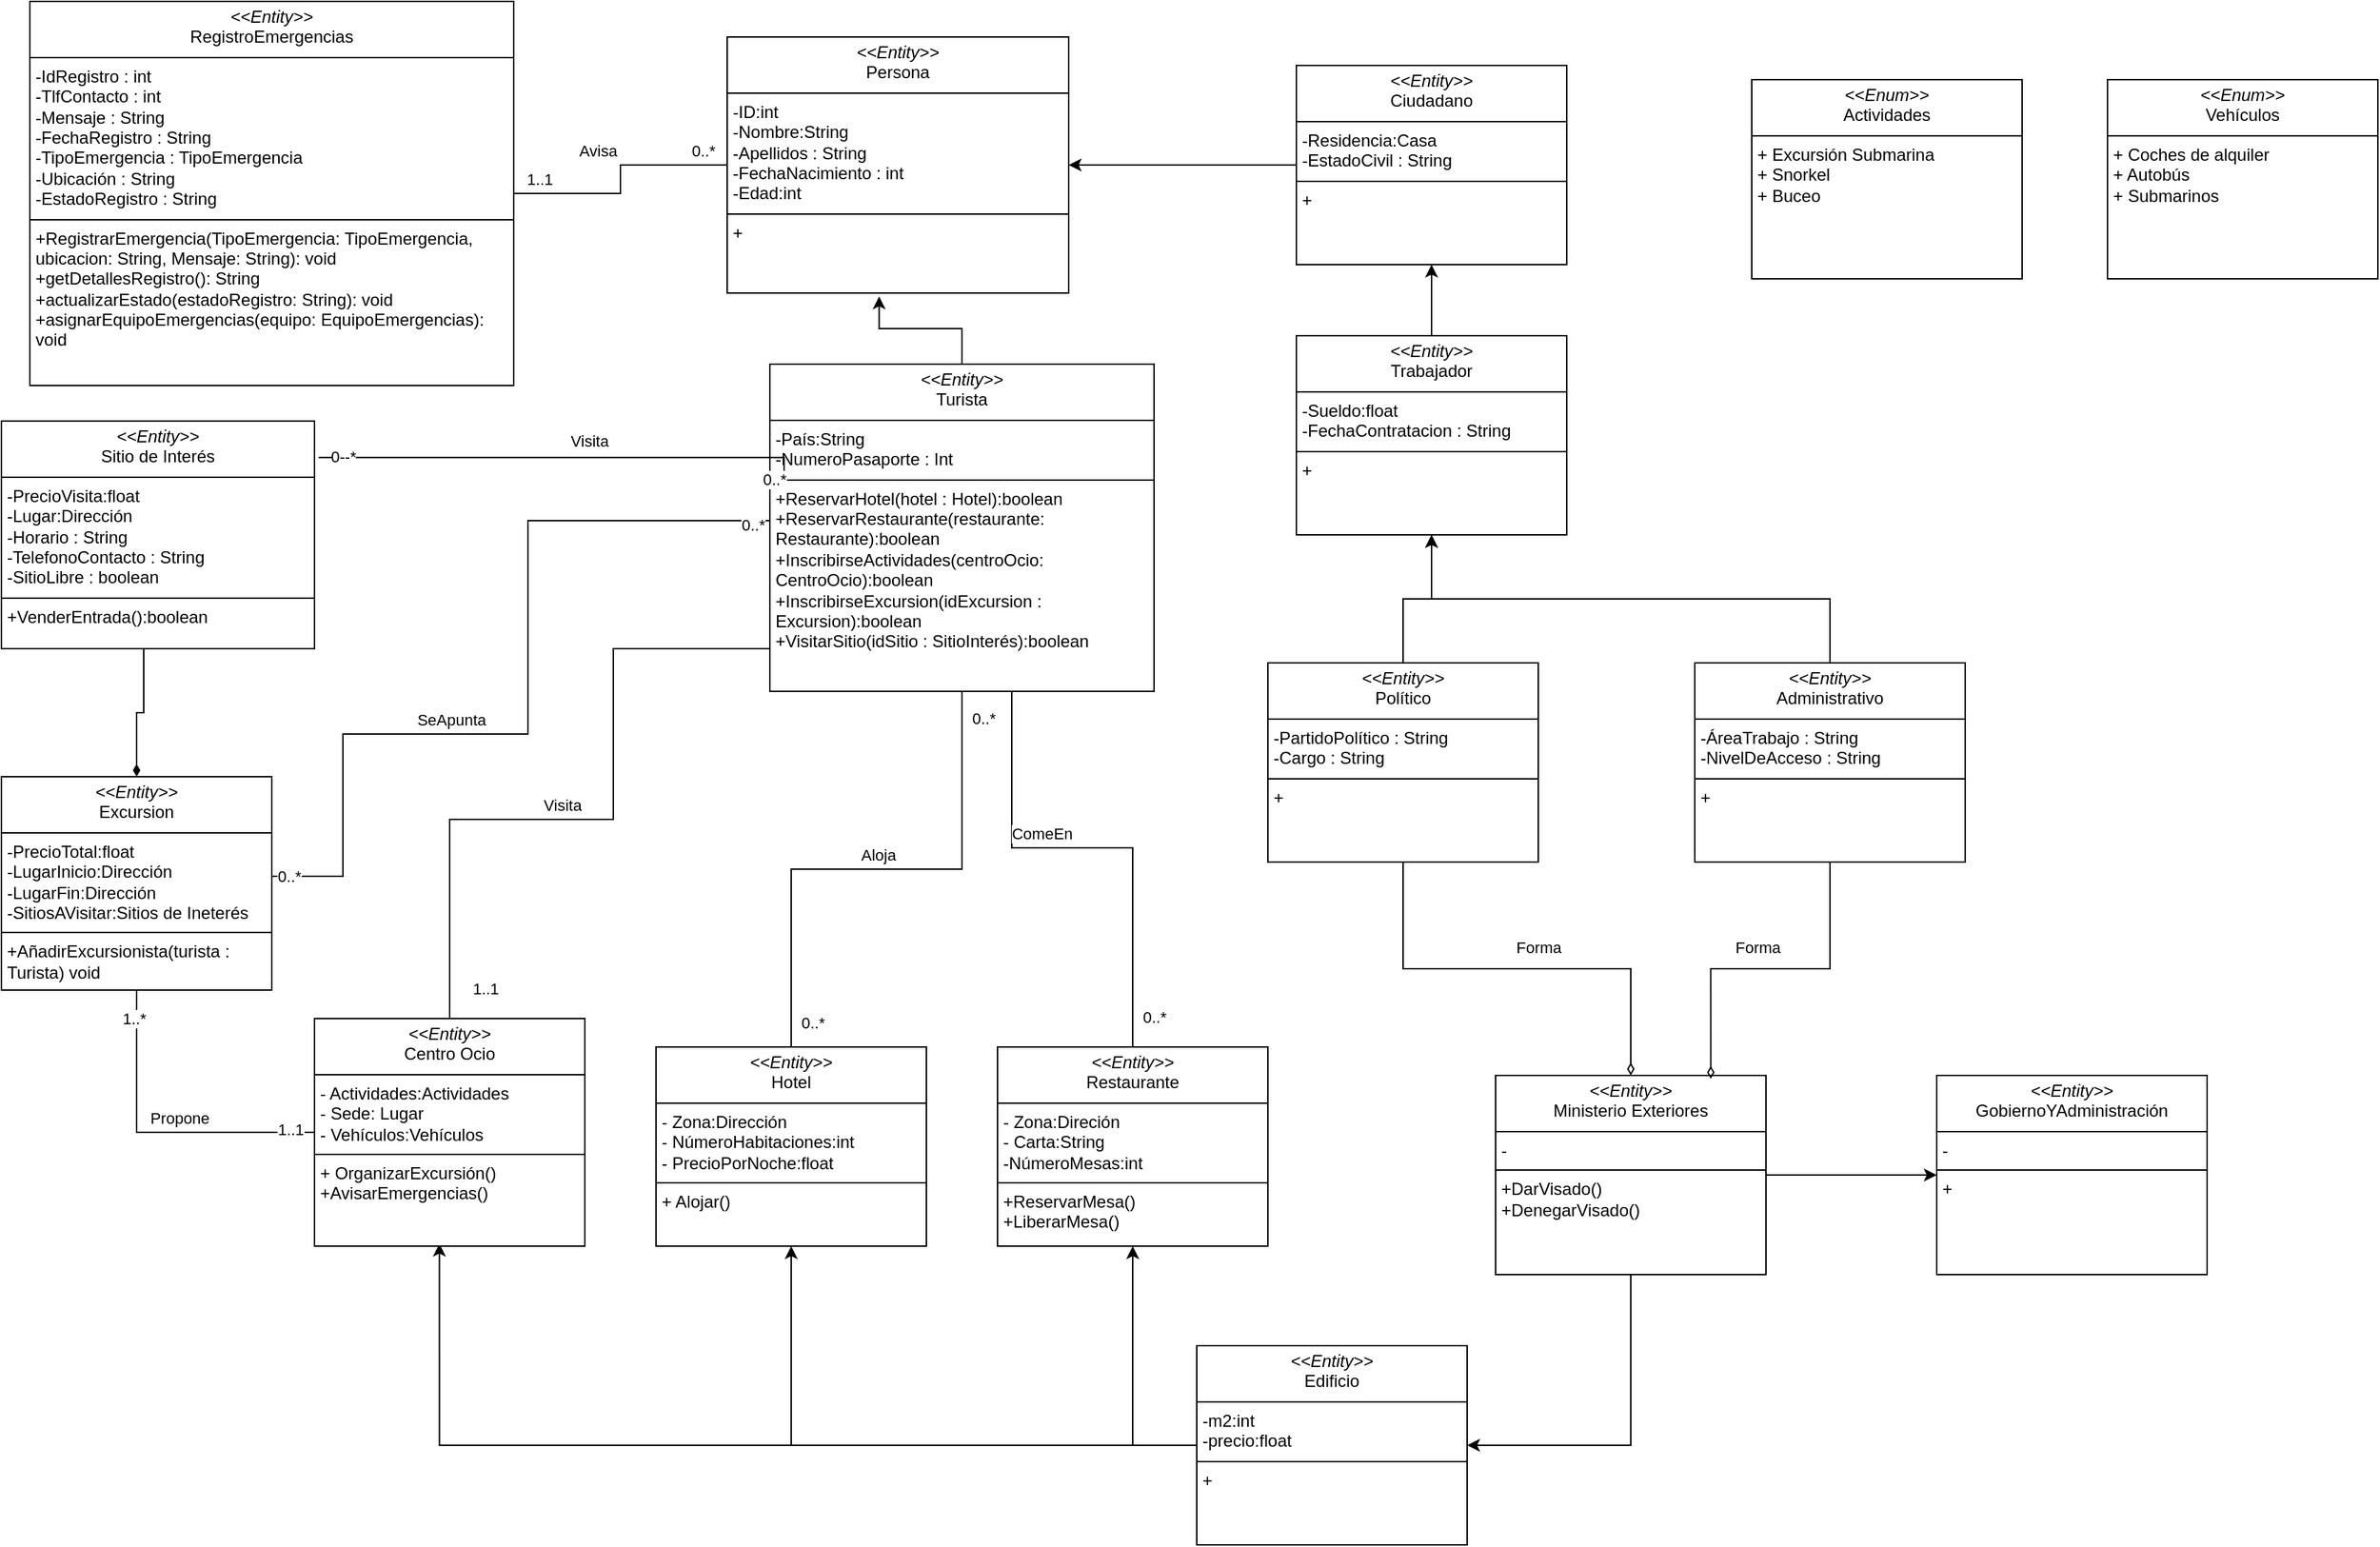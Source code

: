 <mxfile version="24.0.7" type="github">
  <diagram name="Página-1" id="nC8ETnd8YHiIk2Wr34oa">
    <mxGraphModel dx="1751" dy="1947" grid="1" gridSize="10" guides="1" tooltips="1" connect="1" arrows="1" fold="1" page="1" pageScale="1" pageWidth="827" pageHeight="1169" math="0" shadow="0">
      <root>
        <mxCell id="0" />
        <mxCell id="1" parent="0" />
        <mxCell id="zHqU6SAk2S52MBsb8gSL-17" style="edgeStyle=orthogonalEdgeStyle;rounded=0;orthogonalLoop=1;jettySize=auto;html=1;exitX=1;exitY=0.5;exitDx=0;exitDy=0;entryX=0;entryY=0.5;entryDx=0;entryDy=0;" parent="1" source="LjWpHKixSpUOW6EcBaM4-10" target="zHqU6SAk2S52MBsb8gSL-16" edge="1">
          <mxGeometry relative="1" as="geometry" />
        </mxCell>
        <mxCell id="y6rPGt6xn7y9zKj0fTZz-2" style="edgeStyle=orthogonalEdgeStyle;rounded=0;orthogonalLoop=1;jettySize=auto;html=1;exitX=0.5;exitY=1;exitDx=0;exitDy=0;entryX=1;entryY=0.5;entryDx=0;entryDy=0;" parent="1" source="LjWpHKixSpUOW6EcBaM4-10" target="y6rPGt6xn7y9zKj0fTZz-1" edge="1">
          <mxGeometry relative="1" as="geometry" />
        </mxCell>
        <mxCell id="LjWpHKixSpUOW6EcBaM4-10" value="&lt;p style=&quot;margin:0px;margin-top:4px;text-align:center;&quot;&gt;&lt;i&gt;&amp;lt;&amp;lt;Entity&amp;gt;&amp;gt;&lt;/i&gt;&lt;br&gt;Ministerio Exteriores&lt;/p&gt;&lt;hr size=&quot;1&quot; style=&quot;border-style:solid;&quot;&gt;&lt;p style=&quot;margin:0px;margin-left:4px;&quot;&gt;-&lt;/p&gt;&lt;hr size=&quot;1&quot; style=&quot;border-style:solid;&quot;&gt;&lt;p style=&quot;margin:0px;margin-left:4px;&quot;&gt;+DarVisado()&lt;/p&gt;&lt;p style=&quot;margin:0px;margin-left:4px;&quot;&gt;+DenegarVisado()&lt;/p&gt;" style="verticalAlign=top;align=left;overflow=fill;html=1;whiteSpace=wrap;" parent="1" vertex="1">
          <mxGeometry x="230" y="20" width="190" height="140" as="geometry" />
        </mxCell>
        <mxCell id="LjWpHKixSpUOW6EcBaM4-15" value="&lt;p style=&quot;margin:0px;margin-top:4px;text-align:center;&quot;&gt;&lt;i&gt;&amp;lt;&amp;lt;Entity&amp;gt;&amp;gt;&lt;/i&gt;&lt;br&gt;RegistroEmergencias&lt;/p&gt;&lt;hr size=&quot;1&quot; style=&quot;border-style:solid;&quot;&gt;&lt;p style=&quot;margin:0px;margin-left:4px;&quot;&gt;-IdRegistro : int&lt;/p&gt;&lt;p style=&quot;margin:0px;margin-left:4px;&quot;&gt;-TlfContacto : int&lt;/p&gt;&lt;p style=&quot;margin:0px;margin-left:4px;&quot;&gt;-Mensaje : String&lt;/p&gt;&lt;p style=&quot;margin:0px;margin-left:4px;&quot;&gt;-FechaRegistro : String&lt;/p&gt;&lt;p style=&quot;margin:0px;margin-left:4px;&quot;&gt;-TipoEmergencia : TipoEmergencia&lt;/p&gt;&lt;p style=&quot;margin:0px;margin-left:4px;&quot;&gt;-Ubicación : String&lt;/p&gt;&lt;p style=&quot;margin:0px;margin-left:4px;&quot;&gt;-EstadoRegistro : String&lt;/p&gt;&lt;hr size=&quot;1&quot; style=&quot;border-style:solid;&quot;&gt;&lt;p style=&quot;margin:0px;margin-left:4px;&quot;&gt;+RegistrarEmergencia(TipoEmergencia: TipoEmergencia, ubicacion: String, Mensaje: String): void&lt;/p&gt;&lt;p style=&quot;margin:0px;margin-left:4px;&quot;&gt;+getDetallesRegistro(): String&lt;/p&gt;&lt;p style=&quot;margin:0px;margin-left:4px;&quot;&gt;+actualizarEstado(estadoRegistro: String): void&lt;/p&gt;&lt;p style=&quot;margin:0px;margin-left:4px;&quot;&gt;+asignarEquipoEmergencias(equipo: EquipoEmergencias): void&lt;/p&gt;" style="verticalAlign=top;align=left;overflow=fill;html=1;whiteSpace=wrap;" parent="1" vertex="1">
          <mxGeometry x="-800" y="-735" width="340" height="270" as="geometry" />
        </mxCell>
        <mxCell id="LjWpHKixSpUOW6EcBaM4-17" value="&lt;p style=&quot;margin:0px;margin-top:4px;text-align:center;&quot;&gt;&lt;i&gt;&amp;lt;&amp;lt;Enum&amp;gt;&amp;gt;&lt;/i&gt;&lt;br&gt;Actividades&lt;/p&gt;&lt;hr size=&quot;1&quot; style=&quot;border-style:solid;&quot;&gt;&lt;p style=&quot;margin:0px;margin-left:4px;&quot;&gt;+ Excursión Submarina&lt;/p&gt;&lt;p style=&quot;margin:0px;margin-left:4px;&quot;&gt;+ Snorkel&lt;br&gt;&lt;/p&gt;&lt;p style=&quot;margin:0px;margin-left:4px;&quot;&gt;+ Buceo&lt;/p&gt;" style="verticalAlign=top;align=left;overflow=fill;html=1;whiteSpace=wrap;" parent="1" vertex="1">
          <mxGeometry x="410" y="-680" width="190" height="140" as="geometry" />
        </mxCell>
        <mxCell id="LjWpHKixSpUOW6EcBaM4-18" value="&lt;p style=&quot;margin:0px;margin-top:4px;text-align:center;&quot;&gt;&lt;i&gt;&amp;lt;&amp;lt;Enum&amp;gt;&amp;gt;&lt;/i&gt;&lt;br&gt;Vehículos&lt;/p&gt;&lt;hr size=&quot;1&quot; style=&quot;border-style:solid;&quot;&gt;&lt;p style=&quot;margin:0px;margin-left:4px;&quot;&gt;+ Coches de alquiler&lt;/p&gt;&lt;p style=&quot;margin:0px;margin-left:4px;&quot;&gt;+ Autobús&lt;br&gt;&lt;/p&gt;&lt;p style=&quot;margin:0px;margin-left:4px;&quot;&gt;+ Submarinos&lt;/p&gt;" style="verticalAlign=top;align=left;overflow=fill;html=1;whiteSpace=wrap;" parent="1" vertex="1">
          <mxGeometry x="660" y="-680" width="190" height="140" as="geometry" />
        </mxCell>
        <mxCell id="y6rPGt6xn7y9zKj0fTZz-7" style="edgeStyle=orthogonalEdgeStyle;rounded=0;orthogonalLoop=1;jettySize=auto;html=1;exitX=0.5;exitY=1;exitDx=0;exitDy=0;entryX=0.5;entryY=0;entryDx=0;entryDy=0;endArrow=none;endFill=0;" parent="1" source="LjWpHKixSpUOW6EcBaM4-20" target="LjWpHKixSpUOW6EcBaM4-35" edge="1">
          <mxGeometry relative="1" as="geometry">
            <Array as="points">
              <mxPoint x="-110" y="-300" />
              <mxPoint x="-110" y="-140" />
              <mxPoint x="-25" y="-140" />
            </Array>
          </mxGeometry>
        </mxCell>
        <mxCell id="y6rPGt6xn7y9zKj0fTZz-16" value="ComeEn" style="edgeLabel;html=1;align=center;verticalAlign=middle;resizable=0;points=[];" parent="y6rPGt6xn7y9zKj0fTZz-7" vertex="1" connectable="0">
          <mxGeometry x="0.146" y="4" relative="1" as="geometry">
            <mxPoint x="-4" y="-6" as="offset" />
          </mxGeometry>
        </mxCell>
        <mxCell id="y6rPGt6xn7y9zKj0fTZz-17" value="0..*" style="edgeLabel;html=1;align=center;verticalAlign=middle;resizable=0;points=[];" parent="y6rPGt6xn7y9zKj0fTZz-7" vertex="1" connectable="0">
          <mxGeometry x="-0.653" y="-2" relative="1" as="geometry">
            <mxPoint x="12" as="offset" />
          </mxGeometry>
        </mxCell>
        <mxCell id="y6rPGt6xn7y9zKj0fTZz-18" value="0..*" style="edgeLabel;html=1;align=center;verticalAlign=middle;resizable=0;points=[];" parent="y6rPGt6xn7y9zKj0fTZz-7" vertex="1" connectable="0">
          <mxGeometry x="0.885" y="-1" relative="1" as="geometry">
            <mxPoint x="16" y="6" as="offset" />
          </mxGeometry>
        </mxCell>
        <mxCell id="y6rPGt6xn7y9zKj0fTZz-26" style="edgeStyle=orthogonalEdgeStyle;rounded=0;orthogonalLoop=1;jettySize=auto;html=1;exitX=0.5;exitY=1;exitDx=0;exitDy=0;entryX=0.5;entryY=0;entryDx=0;entryDy=0;endArrow=none;endFill=0;" parent="1" source="LjWpHKixSpUOW6EcBaM4-20" target="LjWpHKixSpUOW6EcBaM4-29" edge="1">
          <mxGeometry relative="1" as="geometry" />
        </mxCell>
        <mxCell id="y6rPGt6xn7y9zKj0fTZz-28" value="0..*" style="edgeLabel;html=1;align=center;verticalAlign=middle;resizable=0;points=[];" parent="y6rPGt6xn7y9zKj0fTZz-26" vertex="1" connectable="0">
          <mxGeometry x="-0.879" y="5" relative="1" as="geometry">
            <mxPoint x="10" y="-4" as="offset" />
          </mxGeometry>
        </mxCell>
        <mxCell id="y6rPGt6xn7y9zKj0fTZz-29" value="0..*" style="edgeLabel;html=1;align=center;verticalAlign=middle;resizable=0;points=[];" parent="y6rPGt6xn7y9zKj0fTZz-26" vertex="1" connectable="0">
          <mxGeometry x="0.91" y="3" relative="1" as="geometry">
            <mxPoint x="12" y="-1" as="offset" />
          </mxGeometry>
        </mxCell>
        <mxCell id="y6rPGt6xn7y9zKj0fTZz-30" value="Aloja" style="edgeLabel;html=1;align=center;verticalAlign=middle;resizable=0;points=[];" parent="y6rPGt6xn7y9zKj0fTZz-26" vertex="1" connectable="0">
          <mxGeometry x="-0.018" y="-2" relative="1" as="geometry">
            <mxPoint x="-3" y="-8" as="offset" />
          </mxGeometry>
        </mxCell>
        <mxCell id="y6rPGt6xn7y9zKj0fTZz-27" style="edgeStyle=orthogonalEdgeStyle;rounded=0;orthogonalLoop=1;jettySize=auto;html=1;exitX=0.25;exitY=1;exitDx=0;exitDy=0;entryX=0.5;entryY=0;entryDx=0;entryDy=0;endArrow=none;endFill=0;" parent="1" source="LjWpHKixSpUOW6EcBaM4-20" target="LjWpHKixSpUOW6EcBaM4-5" edge="1">
          <mxGeometry relative="1" as="geometry">
            <Array as="points">
              <mxPoint x="-222" y="-280" />
              <mxPoint x="-390" y="-280" />
              <mxPoint x="-390" y="-160" />
              <mxPoint x="-505" y="-160" />
            </Array>
          </mxGeometry>
        </mxCell>
        <mxCell id="y6rPGt6xn7y9zKj0fTZz-31" value="0..*" style="edgeLabel;html=1;align=center;verticalAlign=middle;resizable=0;points=[];" parent="y6rPGt6xn7y9zKj0fTZz-27" vertex="1" connectable="0">
          <mxGeometry x="-0.854" relative="1" as="geometry">
            <mxPoint y="10" as="offset" />
          </mxGeometry>
        </mxCell>
        <mxCell id="y6rPGt6xn7y9zKj0fTZz-32" value="1..1" style="edgeLabel;html=1;align=center;verticalAlign=middle;resizable=0;points=[];" parent="y6rPGt6xn7y9zKj0fTZz-27" vertex="1" connectable="0">
          <mxGeometry x="0.879" y="2" relative="1" as="geometry">
            <mxPoint x="23" y="14" as="offset" />
          </mxGeometry>
        </mxCell>
        <mxCell id="y6rPGt6xn7y9zKj0fTZz-33" value="Visita" style="edgeLabel;html=1;align=center;verticalAlign=middle;resizable=0;points=[];" parent="y6rPGt6xn7y9zKj0fTZz-27" vertex="1" connectable="0">
          <mxGeometry x="0.25" y="-2" relative="1" as="geometry">
            <mxPoint y="-8" as="offset" />
          </mxGeometry>
        </mxCell>
        <mxCell id="y6rPGt6xn7y9zKj0fTZz-41" style="edgeStyle=orthogonalEdgeStyle;rounded=0;orthogonalLoop=1;jettySize=auto;html=1;exitX=0;exitY=0.5;exitDx=0;exitDy=0;entryX=1;entryY=0.5;entryDx=0;entryDy=0;endArrow=none;endFill=0;" parent="1" source="LjWpHKixSpUOW6EcBaM4-20" target="y6rPGt6xn7y9zKj0fTZz-38" edge="1">
          <mxGeometry relative="1" as="geometry">
            <Array as="points">
              <mxPoint x="-450" y="-370" />
              <mxPoint x="-450" y="-220" />
              <mxPoint x="-580" y="-220" />
              <mxPoint x="-580" y="-120" />
            </Array>
          </mxGeometry>
        </mxCell>
        <mxCell id="y6rPGt6xn7y9zKj0fTZz-42" value="SeApunta" style="edgeLabel;html=1;align=center;verticalAlign=middle;resizable=0;points=[];" parent="y6rPGt6xn7y9zKj0fTZz-41" vertex="1" connectable="0">
          <mxGeometry x="0.242" y="-4" relative="1" as="geometry">
            <mxPoint y="-6" as="offset" />
          </mxGeometry>
        </mxCell>
        <mxCell id="y6rPGt6xn7y9zKj0fTZz-48" value="0..*" style="edgeLabel;html=1;align=center;verticalAlign=middle;resizable=0;points=[];" parent="y6rPGt6xn7y9zKj0fTZz-41" vertex="1" connectable="0">
          <mxGeometry x="-0.945" y="3" relative="1" as="geometry">
            <mxPoint as="offset" />
          </mxGeometry>
        </mxCell>
        <mxCell id="y6rPGt6xn7y9zKj0fTZz-49" value="0..*" style="edgeLabel;html=1;align=center;verticalAlign=middle;resizable=0;points=[];" parent="y6rPGt6xn7y9zKj0fTZz-41" vertex="1" connectable="0">
          <mxGeometry x="0.944" relative="1" as="geometry">
            <mxPoint as="offset" />
          </mxGeometry>
        </mxCell>
        <mxCell id="LjWpHKixSpUOW6EcBaM4-20" value="&lt;p style=&quot;margin:0px;margin-top:4px;text-align:center;&quot;&gt;&lt;i&gt;&amp;lt;&amp;lt;Entity&amp;gt;&amp;gt;&lt;/i&gt;&lt;br&gt;Turista&lt;/p&gt;&lt;hr size=&quot;1&quot; style=&quot;border-style:solid;&quot;&gt;&lt;p style=&quot;margin:0px;margin-left:4px;&quot;&gt;-País:String&lt;/p&gt;&lt;p style=&quot;margin:0px;margin-left:4px;&quot;&gt;-NumeroPasaporte : Int&lt;/p&gt;&lt;hr size=&quot;1&quot; style=&quot;border-style:solid;&quot;&gt;&lt;p style=&quot;margin:0px;margin-left:4px;&quot;&gt;+ReservarHotel(hotel : Hotel):boolean&lt;/p&gt;&lt;p style=&quot;margin: 0px 0px 0px 4px;&quot;&gt;+ReservarRestaurante(restaurante: Restaurante):boolean&lt;/p&gt;&lt;p style=&quot;margin: 0px 0px 0px 4px;&quot;&gt;+InscribirseActividades(centroOcio: C&lt;span style=&quot;background-color: initial;&quot;&gt;entroOcio&lt;/span&gt;&lt;span style=&quot;background-color: initial;&quot;&gt;):boolean&lt;/span&gt;&lt;/p&gt;&lt;p style=&quot;margin: 0px 0px 0px 4px;&quot;&gt;&lt;span style=&quot;background-color: initial;&quot;&gt;+InscribirseExcursion(idExcursion : Excursion):boolean&lt;/span&gt;&lt;/p&gt;&lt;p style=&quot;margin: 0px 0px 0px 4px;&quot;&gt;&lt;span style=&quot;background-color: initial;&quot;&gt;+VisitarSitio(idSitio : SitioInterés):boolean&lt;/span&gt;&lt;/p&gt;&lt;p style=&quot;margin: 0px 0px 0px 4px;&quot;&gt;&lt;br&gt;&lt;/p&gt;&lt;p style=&quot;margin: 0px 0px 0px 4px;&quot;&gt;&lt;br&gt;&lt;/p&gt;&lt;p style=&quot;margin:0px;margin-left:4px;&quot;&gt;&lt;br&gt;&lt;/p&gt;" style="verticalAlign=top;align=left;overflow=fill;html=1;whiteSpace=wrap;" parent="1" vertex="1">
          <mxGeometry x="-280" y="-480" width="270" height="230" as="geometry" />
        </mxCell>
        <mxCell id="LjWpHKixSpUOW6EcBaM4-23" style="edgeStyle=orthogonalEdgeStyle;rounded=0;orthogonalLoop=1;jettySize=auto;html=1;exitX=0.5;exitY=1;exitDx=0;exitDy=0;entryX=0.5;entryY=0;entryDx=0;entryDy=0;endArrow=diamondThin;endFill=0;startArrow=none;startFill=0;" parent="1" source="LjWpHKixSpUOW6EcBaM4-22" target="LjWpHKixSpUOW6EcBaM4-10" edge="1">
          <mxGeometry relative="1" as="geometry" />
        </mxCell>
        <mxCell id="LjWpHKixSpUOW6EcBaM4-24" value="Forma" style="edgeLabel;html=1;align=center;verticalAlign=middle;resizable=0;points=[];" parent="LjWpHKixSpUOW6EcBaM4-23" vertex="1" connectable="0">
          <mxGeometry x="-0.06" y="-3" relative="1" as="geometry">
            <mxPoint x="24" y="-18" as="offset" />
          </mxGeometry>
        </mxCell>
        <mxCell id="zHqU6SAk2S52MBsb8gSL-7" style="edgeStyle=orthogonalEdgeStyle;rounded=0;orthogonalLoop=1;jettySize=auto;html=1;exitX=0.5;exitY=0;exitDx=0;exitDy=0;entryX=0.5;entryY=1;entryDx=0;entryDy=0;" parent="1" source="LjWpHKixSpUOW6EcBaM4-22" target="zHqU6SAk2S52MBsb8gSL-3" edge="1">
          <mxGeometry relative="1" as="geometry" />
        </mxCell>
        <mxCell id="LjWpHKixSpUOW6EcBaM4-22" value="&lt;p style=&quot;margin:0px;margin-top:4px;text-align:center;&quot;&gt;&lt;i&gt;&amp;lt;&amp;lt;Entity&amp;gt;&amp;gt;&lt;/i&gt;&lt;br&gt;Político&lt;/p&gt;&lt;hr size=&quot;1&quot; style=&quot;border-style:solid;&quot;&gt;&lt;p style=&quot;margin:0px;margin-left:4px;&quot;&gt;-PartidoPolítico : String&lt;/p&gt;&lt;p style=&quot;margin:0px;margin-left:4px;&quot;&gt;-Cargo : String&lt;/p&gt;&lt;hr size=&quot;1&quot; style=&quot;border-style:solid;&quot;&gt;&lt;p style=&quot;margin:0px;margin-left:4px;&quot;&gt;+&lt;/p&gt;&lt;p style=&quot;margin:0px;margin-left:4px;&quot;&gt;&lt;br&gt;&lt;/p&gt;" style="verticalAlign=top;align=left;overflow=fill;html=1;whiteSpace=wrap;" parent="1" vertex="1">
          <mxGeometry x="70" y="-270" width="190" height="140" as="geometry" />
        </mxCell>
        <mxCell id="LjWpHKixSpUOW6EcBaM4-29" value="&lt;p style=&quot;margin:0px;margin-top:4px;text-align:center;&quot;&gt;&lt;i&gt;&amp;lt;&amp;lt;Entity&amp;gt;&amp;gt;&lt;/i&gt;&lt;br&gt;Hotel&lt;/p&gt;&lt;hr size=&quot;1&quot; style=&quot;border-style:solid;&quot;&gt;&lt;p style=&quot;margin:0px;margin-left:4px;&quot;&gt;- Zona:Dirección&lt;/p&gt;&lt;p style=&quot;margin:0px;margin-left:4px;&quot;&gt;- NúmeroHabitaciones:int&lt;/p&gt;&lt;p style=&quot;margin:0px;margin-left:4px;&quot;&gt;- PrecioPorNoche:float&lt;/p&gt;&lt;hr size=&quot;1&quot; style=&quot;border-style:solid;&quot;&gt;&lt;p style=&quot;margin:0px;margin-left:4px;&quot;&gt;+ Alojar()&lt;/p&gt;&lt;p style=&quot;margin:0px;margin-left:4px;&quot;&gt;&lt;br&gt;&lt;/p&gt;&lt;p style=&quot;margin:0px;margin-left:4px;&quot;&gt;&lt;br&gt;&lt;/p&gt;" style="verticalAlign=top;align=left;overflow=fill;html=1;whiteSpace=wrap;" parent="1" vertex="1">
          <mxGeometry x="-360" width="190" height="140" as="geometry" />
        </mxCell>
        <mxCell id="LjWpHKixSpUOW6EcBaM4-35" value="&lt;p style=&quot;margin:0px;margin-top:4px;text-align:center;&quot;&gt;&lt;i&gt;&amp;lt;&amp;lt;Entity&amp;gt;&amp;gt;&lt;/i&gt;&lt;br&gt;Restaurante&lt;/p&gt;&lt;hr size=&quot;1&quot; style=&quot;border-style:solid;&quot;&gt;&lt;p style=&quot;margin:0px;margin-left:4px;&quot;&gt;- Zona:Direción&lt;/p&gt;&lt;p style=&quot;margin:0px;margin-left:4px;&quot;&gt;- Carta:String&lt;/p&gt;&lt;p style=&quot;margin:0px;margin-left:4px;&quot;&gt;-NúmeroMesas:int&lt;/p&gt;&lt;hr size=&quot;1&quot; style=&quot;border-style:solid;&quot;&gt;&lt;p style=&quot;margin:0px;margin-left:4px;&quot;&gt;+ReservarMesa()&lt;/p&gt;&lt;p style=&quot;margin:0px;margin-left:4px;&quot;&gt;+LiberarMesa()&lt;/p&gt;&lt;p style=&quot;margin:0px;margin-left:4px;&quot;&gt;&lt;br&gt;&lt;/p&gt;" style="verticalAlign=top;align=left;overflow=fill;html=1;whiteSpace=wrap;" parent="1" vertex="1">
          <mxGeometry x="-120" width="190" height="140" as="geometry" />
        </mxCell>
        <mxCell id="y6rPGt6xn7y9zKj0fTZz-47" style="edgeStyle=orthogonalEdgeStyle;rounded=0;orthogonalLoop=1;jettySize=auto;html=1;exitX=0.5;exitY=1;exitDx=0;exitDy=0;entryX=0.5;entryY=0;entryDx=0;entryDy=0;endArrow=diamondThin;endFill=1;" parent="1" source="LjWpHKixSpUOW6EcBaM4-45" target="y6rPGt6xn7y9zKj0fTZz-38" edge="1">
          <mxGeometry relative="1" as="geometry">
            <Array as="points">
              <mxPoint x="-720" y="-280" />
              <mxPoint x="-720" y="-235" />
              <mxPoint x="-725" y="-235" />
            </Array>
          </mxGeometry>
        </mxCell>
        <mxCell id="LjWpHKixSpUOW6EcBaM4-45" value="&lt;p style=&quot;margin:0px;margin-top:4px;text-align:center;&quot;&gt;&lt;i&gt;&amp;lt;&amp;lt;Entity&amp;gt;&amp;gt;&lt;/i&gt;&lt;br&gt;Sitio de Interés&lt;/p&gt;&lt;hr size=&quot;1&quot; style=&quot;border-style:solid;&quot;&gt;&lt;p style=&quot;margin:0px;margin-left:4px;&quot;&gt;&lt;span style=&quot;background-color: initial;&quot;&gt;-PrecioVisita:float&lt;/span&gt;&lt;br&gt;&lt;/p&gt;&lt;p style=&quot;margin:0px;margin-left:4px;&quot;&gt;-Lugar:Dirección&lt;/p&gt;&lt;p style=&quot;margin:0px;margin-left:4px;&quot;&gt;-Horario : String&lt;/p&gt;&lt;p style=&quot;margin:0px;margin-left:4px;&quot;&gt;-TelefonoContacto : String&lt;/p&gt;&lt;p style=&quot;margin:0px;margin-left:4px;&quot;&gt;-SitioLibre : boolean&lt;/p&gt;&lt;hr size=&quot;1&quot; style=&quot;border-style:solid;&quot;&gt;&lt;p style=&quot;margin:0px;margin-left:4px;&quot;&gt;+VenderEntrada():boolean&lt;/p&gt;" style="verticalAlign=top;align=left;overflow=fill;html=1;whiteSpace=wrap;" parent="1" vertex="1">
          <mxGeometry x="-820" y="-440" width="220" height="160" as="geometry" />
        </mxCell>
        <mxCell id="y6rPGt6xn7y9zKj0fTZz-34" style="edgeStyle=orthogonalEdgeStyle;rounded=0;orthogonalLoop=1;jettySize=auto;html=1;exitX=0;exitY=0.5;exitDx=0;exitDy=0;entryX=1;entryY=0.5;entryDx=0;entryDy=0;endArrow=none;endFill=0;" parent="1" source="zHqU6SAk2S52MBsb8gSL-1" target="LjWpHKixSpUOW6EcBaM4-15" edge="1">
          <mxGeometry relative="1" as="geometry" />
        </mxCell>
        <mxCell id="y6rPGt6xn7y9zKj0fTZz-35" value="Avisa" style="edgeLabel;html=1;align=center;verticalAlign=middle;resizable=0;points=[];" parent="y6rPGt6xn7y9zKj0fTZz-34" vertex="1" connectable="0">
          <mxGeometry x="-0.134" y="-2" relative="1" as="geometry">
            <mxPoint x="-18" y="-8" as="offset" />
          </mxGeometry>
        </mxCell>
        <mxCell id="y6rPGt6xn7y9zKj0fTZz-36" value="1..1" style="edgeLabel;html=1;align=center;verticalAlign=middle;resizable=0;points=[];" parent="y6rPGt6xn7y9zKj0fTZz-34" vertex="1" connectable="0">
          <mxGeometry x="0.77" relative="1" as="geometry">
            <mxPoint x="-2" y="-10" as="offset" />
          </mxGeometry>
        </mxCell>
        <mxCell id="y6rPGt6xn7y9zKj0fTZz-37" value="0..*" style="edgeLabel;html=1;align=center;verticalAlign=middle;resizable=0;points=[];" parent="y6rPGt6xn7y9zKj0fTZz-34" vertex="1" connectable="0">
          <mxGeometry x="-0.741" relative="1" as="geometry">
            <mxPoint x="5" y="-10" as="offset" />
          </mxGeometry>
        </mxCell>
        <mxCell id="zHqU6SAk2S52MBsb8gSL-1" value="&lt;p style=&quot;margin:0px;margin-top:4px;text-align:center;&quot;&gt;&lt;i&gt;&amp;lt;&amp;lt;Entity&amp;gt;&amp;gt;&lt;/i&gt;&lt;br&gt;Persona&lt;/p&gt;&lt;hr size=&quot;1&quot; style=&quot;border-style:solid;&quot;&gt;&lt;p style=&quot;margin:0px;margin-left:4px;&quot;&gt;-&lt;span style=&quot;background-color: initial;&quot;&gt;ID:int&lt;/span&gt;&lt;/p&gt;&lt;p style=&quot;margin: 0px 0px 0px 4px;&quot;&gt;-Nombre:String&lt;/p&gt;&lt;p style=&quot;margin: 0px 0px 0px 4px;&quot;&gt;-Apellidos : String&lt;/p&gt;&lt;p style=&quot;margin: 0px 0px 0px 4px;&quot;&gt;-FechaNacimiento : int&lt;/p&gt;&lt;p style=&quot;margin: 0px 0px 0px 4px;&quot;&gt;-Edad:int&lt;/p&gt;&lt;hr size=&quot;1&quot; style=&quot;border-style:solid;&quot;&gt;&lt;p style=&quot;margin:0px;margin-left:4px;&quot;&gt;+&lt;/p&gt;&lt;p style=&quot;margin:0px;margin-left:4px;&quot;&gt;&lt;br&gt;&lt;/p&gt;" style="verticalAlign=top;align=left;overflow=fill;html=1;whiteSpace=wrap;" parent="1" vertex="1">
          <mxGeometry x="-310" y="-710" width="240" height="180" as="geometry" />
        </mxCell>
        <mxCell id="zHqU6SAk2S52MBsb8gSL-5" style="edgeStyle=orthogonalEdgeStyle;rounded=0;orthogonalLoop=1;jettySize=auto;html=1;exitX=0;exitY=0.5;exitDx=0;exitDy=0;" parent="1" source="zHqU6SAk2S52MBsb8gSL-2" target="zHqU6SAk2S52MBsb8gSL-1" edge="1">
          <mxGeometry relative="1" as="geometry" />
        </mxCell>
        <mxCell id="zHqU6SAk2S52MBsb8gSL-2" value="&lt;p style=&quot;margin:0px;margin-top:4px;text-align:center;&quot;&gt;&lt;i&gt;&amp;lt;&amp;lt;Entity&amp;gt;&amp;gt;&lt;/i&gt;&lt;br&gt;Ciudadano&lt;/p&gt;&lt;hr size=&quot;1&quot; style=&quot;border-style:solid;&quot;&gt;&lt;p style=&quot;margin:0px;margin-left:4px;&quot;&gt;&lt;span style=&quot;background-color: initial;&quot;&gt;-Residencia:Casa&lt;/span&gt;&lt;br&gt;&lt;/p&gt;&lt;p style=&quot;margin:0px;margin-left:4px;&quot;&gt;&lt;span style=&quot;background-color: initial;&quot;&gt;-EstadoCivil : String&lt;/span&gt;&lt;/p&gt;&lt;hr size=&quot;1&quot; style=&quot;border-style:solid;&quot;&gt;&lt;p style=&quot;margin:0px;margin-left:4px;&quot;&gt;+&lt;/p&gt;&lt;p style=&quot;margin:0px;margin-left:4px;&quot;&gt;&lt;br&gt;&lt;/p&gt;" style="verticalAlign=top;align=left;overflow=fill;html=1;whiteSpace=wrap;" parent="1" vertex="1">
          <mxGeometry x="90" y="-690" width="190" height="140" as="geometry" />
        </mxCell>
        <mxCell id="zHqU6SAk2S52MBsb8gSL-6" style="edgeStyle=orthogonalEdgeStyle;rounded=0;orthogonalLoop=1;jettySize=auto;html=1;exitX=0.5;exitY=0;exitDx=0;exitDy=0;" parent="1" source="zHqU6SAk2S52MBsb8gSL-3" target="zHqU6SAk2S52MBsb8gSL-2" edge="1">
          <mxGeometry relative="1" as="geometry" />
        </mxCell>
        <mxCell id="zHqU6SAk2S52MBsb8gSL-3" value="&lt;p style=&quot;margin:0px;margin-top:4px;text-align:center;&quot;&gt;&lt;i&gt;&amp;lt;&amp;lt;Entity&amp;gt;&amp;gt;&lt;/i&gt;&lt;br&gt;Trabajador&lt;/p&gt;&lt;hr size=&quot;1&quot; style=&quot;border-style:solid;&quot;&gt;&lt;p style=&quot;margin:0px;margin-left:4px;&quot;&gt;-Sueldo:float&lt;/p&gt;&lt;p style=&quot;margin:0px;margin-left:4px;&quot;&gt;-FechaContratacion : String&lt;/p&gt;&lt;hr size=&quot;1&quot; style=&quot;border-style:solid;&quot;&gt;&lt;p style=&quot;margin:0px;margin-left:4px;&quot;&gt;+&lt;/p&gt;&lt;p style=&quot;margin:0px;margin-left:4px;&quot;&gt;&lt;br&gt;&lt;/p&gt;" style="verticalAlign=top;align=left;overflow=fill;html=1;whiteSpace=wrap;" parent="1" vertex="1">
          <mxGeometry x="90" y="-500" width="190" height="140" as="geometry" />
        </mxCell>
        <mxCell id="zHqU6SAk2S52MBsb8gSL-8" style="edgeStyle=orthogonalEdgeStyle;rounded=0;orthogonalLoop=1;jettySize=auto;html=1;exitX=0.5;exitY=0;exitDx=0;exitDy=0;entryX=0.5;entryY=1;entryDx=0;entryDy=0;" parent="1" source="zHqU6SAk2S52MBsb8gSL-4" target="zHqU6SAk2S52MBsb8gSL-3" edge="1">
          <mxGeometry relative="1" as="geometry" />
        </mxCell>
        <mxCell id="zHqU6SAk2S52MBsb8gSL-11" style="edgeStyle=orthogonalEdgeStyle;rounded=0;orthogonalLoop=1;jettySize=auto;html=1;exitX=0.5;exitY=1;exitDx=0;exitDy=0;entryX=0.796;entryY=0.017;entryDx=0;entryDy=0;endArrow=diamondThin;endFill=0;entryPerimeter=0;" parent="1" source="zHqU6SAk2S52MBsb8gSL-4" target="LjWpHKixSpUOW6EcBaM4-10" edge="1">
          <mxGeometry relative="1" as="geometry">
            <mxPoint x="475" y="-130" as="sourcePoint" />
            <mxPoint x="280" y="130" as="targetPoint" />
          </mxGeometry>
        </mxCell>
        <mxCell id="zHqU6SAk2S52MBsb8gSL-12" value="Forma" style="edgeLabel;html=1;align=center;verticalAlign=middle;resizable=0;points=[];" parent="zHqU6SAk2S52MBsb8gSL-11" vertex="1" connectable="0">
          <mxGeometry x="-0.542" relative="1" as="geometry">
            <mxPoint x="-51" y="6" as="offset" />
          </mxGeometry>
        </mxCell>
        <mxCell id="zHqU6SAk2S52MBsb8gSL-4" value="&lt;p style=&quot;margin:0px;margin-top:4px;text-align:center;&quot;&gt;&lt;i&gt;&amp;lt;&amp;lt;Entity&amp;gt;&amp;gt;&lt;/i&gt;&lt;br&gt;Administrativo&lt;/p&gt;&lt;hr size=&quot;1&quot; style=&quot;border-style:solid;&quot;&gt;&lt;p style=&quot;margin:0px;margin-left:4px;&quot;&gt;-ÁreaTrabajo : String&lt;/p&gt;&lt;p style=&quot;margin:0px;margin-left:4px;&quot;&gt;-NivelDeAcceso : String&lt;/p&gt;&lt;hr size=&quot;1&quot; style=&quot;border-style:solid;&quot;&gt;&lt;p style=&quot;margin:0px;margin-left:4px;&quot;&gt;+&lt;/p&gt;&lt;p style=&quot;margin:0px;margin-left:4px;&quot;&gt;&lt;br&gt;&lt;/p&gt;" style="verticalAlign=top;align=left;overflow=fill;html=1;whiteSpace=wrap;" parent="1" vertex="1">
          <mxGeometry x="370" y="-270" width="190" height="140" as="geometry" />
        </mxCell>
        <mxCell id="zHqU6SAk2S52MBsb8gSL-9" style="edgeStyle=orthogonalEdgeStyle;rounded=0;orthogonalLoop=1;jettySize=auto;html=1;exitX=0.5;exitY=0;exitDx=0;exitDy=0;entryX=0.445;entryY=1.013;entryDx=0;entryDy=0;entryPerimeter=0;" parent="1" source="LjWpHKixSpUOW6EcBaM4-20" target="zHqU6SAk2S52MBsb8gSL-1" edge="1">
          <mxGeometry relative="1" as="geometry" />
        </mxCell>
        <mxCell id="zHqU6SAk2S52MBsb8gSL-16" value="&lt;p style=&quot;margin:0px;margin-top:4px;text-align:center;&quot;&gt;&lt;i&gt;&amp;lt;&amp;lt;Entity&amp;gt;&amp;gt;&lt;/i&gt;&lt;br&gt;GobiernoYAdministración&lt;/p&gt;&lt;hr size=&quot;1&quot; style=&quot;border-style:solid;&quot;&gt;&lt;p style=&quot;margin:0px;margin-left:4px;&quot;&gt;-&lt;/p&gt;&lt;hr size=&quot;1&quot; style=&quot;border-style:solid;&quot;&gt;&lt;p style=&quot;margin:0px;margin-left:4px;&quot;&gt;+&lt;/p&gt;&lt;p style=&quot;margin:0px;margin-left:4px;&quot;&gt;&lt;br&gt;&lt;/p&gt;" style="verticalAlign=top;align=left;overflow=fill;html=1;whiteSpace=wrap;" parent="1" vertex="1">
          <mxGeometry x="540" y="20" width="190" height="140" as="geometry" />
        </mxCell>
        <mxCell id="y6rPGt6xn7y9zKj0fTZz-3" style="edgeStyle=orthogonalEdgeStyle;rounded=0;orthogonalLoop=1;jettySize=auto;html=1;exitX=0;exitY=0.5;exitDx=0;exitDy=0;" parent="1" source="y6rPGt6xn7y9zKj0fTZz-1" target="LjWpHKixSpUOW6EcBaM4-35" edge="1">
          <mxGeometry relative="1" as="geometry" />
        </mxCell>
        <mxCell id="y6rPGt6xn7y9zKj0fTZz-5" style="edgeStyle=orthogonalEdgeStyle;rounded=0;orthogonalLoop=1;jettySize=auto;html=1;exitX=0;exitY=0.5;exitDx=0;exitDy=0;entryX=0.5;entryY=1;entryDx=0;entryDy=0;" parent="1" source="y6rPGt6xn7y9zKj0fTZz-1" target="LjWpHKixSpUOW6EcBaM4-29" edge="1">
          <mxGeometry relative="1" as="geometry" />
        </mxCell>
        <mxCell id="y6rPGt6xn7y9zKj0fTZz-1" value="&lt;p style=&quot;margin:0px;margin-top:4px;text-align:center;&quot;&gt;&lt;i&gt;&amp;lt;&amp;lt;Entity&amp;gt;&amp;gt;&lt;/i&gt;&lt;br&gt;Edificio&lt;/p&gt;&lt;hr size=&quot;1&quot; style=&quot;border-style:solid;&quot;&gt;&lt;p style=&quot;margin:0px;margin-left:4px;&quot;&gt;-m2:int&lt;/p&gt;&lt;p style=&quot;margin:0px;margin-left:4px;&quot;&gt;-precio:float&lt;/p&gt;&lt;hr size=&quot;1&quot; style=&quot;border-style:solid;&quot;&gt;&lt;p style=&quot;margin:0px;margin-left:4px;&quot;&gt;+&lt;/p&gt;&lt;p style=&quot;margin:0px;margin-left:4px;&quot;&gt;&lt;br&gt;&lt;/p&gt;" style="verticalAlign=top;align=left;overflow=fill;html=1;whiteSpace=wrap;" parent="1" vertex="1">
          <mxGeometry x="20" y="210" width="190" height="140" as="geometry" />
        </mxCell>
        <mxCell id="y6rPGt6xn7y9zKj0fTZz-4" style="edgeStyle=orthogonalEdgeStyle;rounded=0;orthogonalLoop=1;jettySize=auto;html=1;exitX=0;exitY=0.5;exitDx=0;exitDy=0;entryX=0.462;entryY=0.989;entryDx=0;entryDy=0;entryPerimeter=0;" parent="1" source="y6rPGt6xn7y9zKj0fTZz-1" target="LjWpHKixSpUOW6EcBaM4-5" edge="1">
          <mxGeometry relative="1" as="geometry" />
        </mxCell>
        <mxCell id="y6rPGt6xn7y9zKj0fTZz-39" style="edgeStyle=orthogonalEdgeStyle;rounded=0;orthogonalLoop=1;jettySize=auto;html=1;exitX=0;exitY=0.5;exitDx=0;exitDy=0;entryX=0.5;entryY=1;entryDx=0;entryDy=0;endArrow=none;endFill=0;" parent="1" source="LjWpHKixSpUOW6EcBaM4-5" target="y6rPGt6xn7y9zKj0fTZz-38" edge="1">
          <mxGeometry relative="1" as="geometry" />
        </mxCell>
        <mxCell id="y6rPGt6xn7y9zKj0fTZz-40" value="Propone" style="edgeLabel;html=1;align=center;verticalAlign=middle;resizable=0;points=[];" parent="y6rPGt6xn7y9zKj0fTZz-39" vertex="1" connectable="0">
          <mxGeometry x="-0.036" y="-2" relative="1" as="geometry">
            <mxPoint x="13" y="-8" as="offset" />
          </mxGeometry>
        </mxCell>
        <mxCell id="y6rPGt6xn7y9zKj0fTZz-50" value="1..*" style="edgeLabel;html=1;align=center;verticalAlign=middle;resizable=0;points=[];" parent="y6rPGt6xn7y9zKj0fTZz-39" vertex="1" connectable="0">
          <mxGeometry x="0.824" y="2" relative="1" as="geometry">
            <mxPoint as="offset" />
          </mxGeometry>
        </mxCell>
        <mxCell id="y6rPGt6xn7y9zKj0fTZz-51" value="1..1" style="edgeLabel;html=1;align=center;verticalAlign=middle;resizable=0;points=[];" parent="y6rPGt6xn7y9zKj0fTZz-39" vertex="1" connectable="0">
          <mxGeometry x="-0.851" y="-2" relative="1" as="geometry">
            <mxPoint as="offset" />
          </mxGeometry>
        </mxCell>
        <mxCell id="LjWpHKixSpUOW6EcBaM4-5" value="&lt;p style=&quot;margin:0px;margin-top:4px;text-align:center;&quot;&gt;&lt;i&gt;&amp;lt;&amp;lt;Entity&amp;gt;&amp;gt;&lt;/i&gt;&lt;br&gt;Centro Ocio&lt;/p&gt;&lt;hr size=&quot;1&quot; style=&quot;border-style:solid;&quot;&gt;&lt;p style=&quot;margin:0px;margin-left:4px;&quot;&gt;- Actividades:Actividades&lt;/p&gt;&lt;p style=&quot;margin:0px;margin-left:4px;&quot;&gt;- Sede: Lugar&lt;/p&gt;&lt;p style=&quot;margin:0px;margin-left:4px;&quot;&gt;- Vehículos:Vehículos&lt;/p&gt;&lt;hr size=&quot;1&quot; style=&quot;border-style:solid;&quot;&gt;&lt;p style=&quot;margin:0px;margin-left:4px;&quot;&gt;+ OrganizarExcursión()&lt;/p&gt;&lt;p style=&quot;margin:0px;margin-left:4px;&quot;&gt;+AvisarEmergencias()&lt;/p&gt;&lt;p style=&quot;margin:0px;margin-left:4px;&quot;&gt;&lt;br&gt;&lt;/p&gt;" style="verticalAlign=top;align=left;overflow=fill;html=1;whiteSpace=wrap;" parent="1" vertex="1">
          <mxGeometry x="-600" y="-20" width="190" height="160" as="geometry" />
        </mxCell>
        <mxCell id="y6rPGt6xn7y9zKj0fTZz-38" value="&lt;p style=&quot;margin:0px;margin-top:4px;text-align:center;&quot;&gt;&lt;i&gt;&amp;lt;&amp;lt;Entity&amp;gt;&amp;gt;&lt;/i&gt;&lt;br&gt;Excursion&lt;/p&gt;&lt;hr size=&quot;1&quot; style=&quot;border-style:solid;&quot;&gt;&lt;p style=&quot;margin:0px;margin-left:4px;&quot;&gt;&lt;span style=&quot;background-color: initial;&quot;&gt;-PrecioTotal:float&lt;/span&gt;&lt;br&gt;&lt;/p&gt;&lt;p style=&quot;margin:0px;margin-left:4px;&quot;&gt;-LugarInicio:Dirección&lt;/p&gt;&lt;p style=&quot;margin:0px;margin-left:4px;&quot;&gt;-LugarFin:Dirección&lt;/p&gt;&lt;p style=&quot;margin:0px;margin-left:4px;&quot;&gt;-SitiosAVisitar:Sitios de Ineterés&lt;/p&gt;&lt;hr size=&quot;1&quot; style=&quot;border-style:solid;&quot;&gt;&lt;p style=&quot;margin:0px;margin-left:4px;&quot;&gt;+AñadirExcursionista(turista : Turista) void&lt;/p&gt;&lt;p style=&quot;margin:0px;margin-left:4px;&quot;&gt;&lt;br&gt;&lt;/p&gt;" style="verticalAlign=top;align=left;overflow=fill;html=1;whiteSpace=wrap;" parent="1" vertex="1">
          <mxGeometry x="-820" y="-190" width="190" height="150" as="geometry" />
        </mxCell>
        <mxCell id="y6rPGt6xn7y9zKj0fTZz-43" style="edgeStyle=orthogonalEdgeStyle;rounded=0;orthogonalLoop=1;jettySize=auto;html=1;exitX=0;exitY=0.25;exitDx=0;exitDy=0;entryX=1.013;entryY=0.16;entryDx=0;entryDy=0;entryPerimeter=0;endArrow=none;endFill=0;" parent="1" source="LjWpHKixSpUOW6EcBaM4-20" target="LjWpHKixSpUOW6EcBaM4-45" edge="1">
          <mxGeometry relative="1" as="geometry">
            <Array as="points">
              <mxPoint x="-270" y="-398" />
            </Array>
          </mxGeometry>
        </mxCell>
        <mxCell id="y6rPGt6xn7y9zKj0fTZz-46" value="Visita" style="edgeLabel;html=1;align=center;verticalAlign=middle;resizable=0;points=[];" parent="y6rPGt6xn7y9zKj0fTZz-43" vertex="1" connectable="0">
          <mxGeometry x="-0.005" y="-2" relative="1" as="geometry">
            <mxPoint y="-10" as="offset" />
          </mxGeometry>
        </mxCell>
        <mxCell id="y6rPGt6xn7y9zKj0fTZz-52" value="0--*" style="edgeLabel;html=1;align=center;verticalAlign=middle;resizable=0;points=[];" parent="y6rPGt6xn7y9zKj0fTZz-43" vertex="1" connectable="0">
          <mxGeometry x="0.909" y="-1" relative="1" as="geometry">
            <mxPoint as="offset" />
          </mxGeometry>
        </mxCell>
        <mxCell id="y6rPGt6xn7y9zKj0fTZz-53" value="0..*" style="edgeLabel;html=1;align=center;verticalAlign=middle;resizable=0;points=[];" parent="y6rPGt6xn7y9zKj0fTZz-43" vertex="1" connectable="0">
          <mxGeometry x="-0.855" y="1" relative="1" as="geometry">
            <mxPoint as="offset" />
          </mxGeometry>
        </mxCell>
      </root>
    </mxGraphModel>
  </diagram>
</mxfile>
